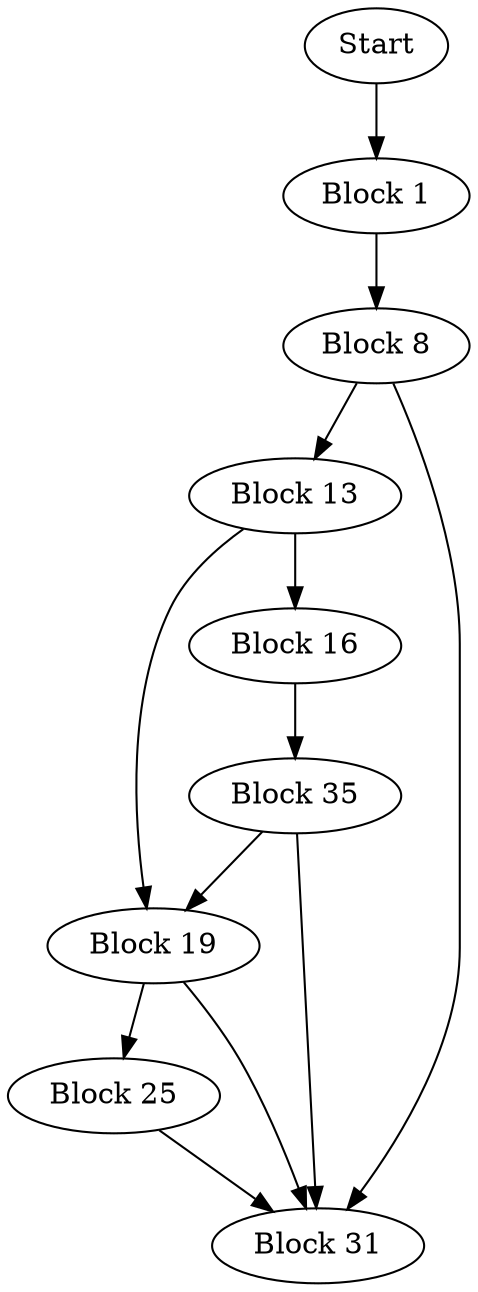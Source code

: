 digraph CFG {
    // Nodes
    Start [label="Start"]
    Block1 [label="Block 1"]
    Block8 [label="Block 8"]
    Block13 [label="Block 13"]
    Block16 [label="Block 16"]
    Block19 [label="Block 19"]
    Block25 [label="Block 25"]
    Block31 [label="Block 31"]
    Block35 [label="Block 35"]

    // Edges
    Start -> Block1
    Block1 -> Block8
    Block8 -> Block13
    Block8 -> Block31
    Block13 -> Block16
    Block13 -> Block19
    Block16 -> Block35
    Block19 -> Block25
    Block19 -> Block31
    Block25 -> Block31
    Block35 -> Block19
    Block35 -> Block31
}